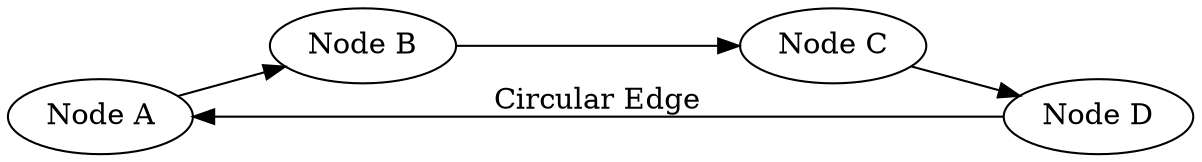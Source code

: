 digraph ExampleGraph {
    // Nodes
    A [label="Node A"]
    B [label="Node B"]
    C [label="Node C"]
    D [label="Node D"]

    // Edges
    A -> B
    B -> C
    C -> D
    D -> A [label="Circular Edge"]

    // Graph properties
    graph [rankdir=LR, splines=polyline]

    // Node properties
    node [shape=box, style=filled, fillcolor=lightblue]

    // Edge properties
    edge [color=darkgreen, style=dashed, arrowhead=vee]
}
